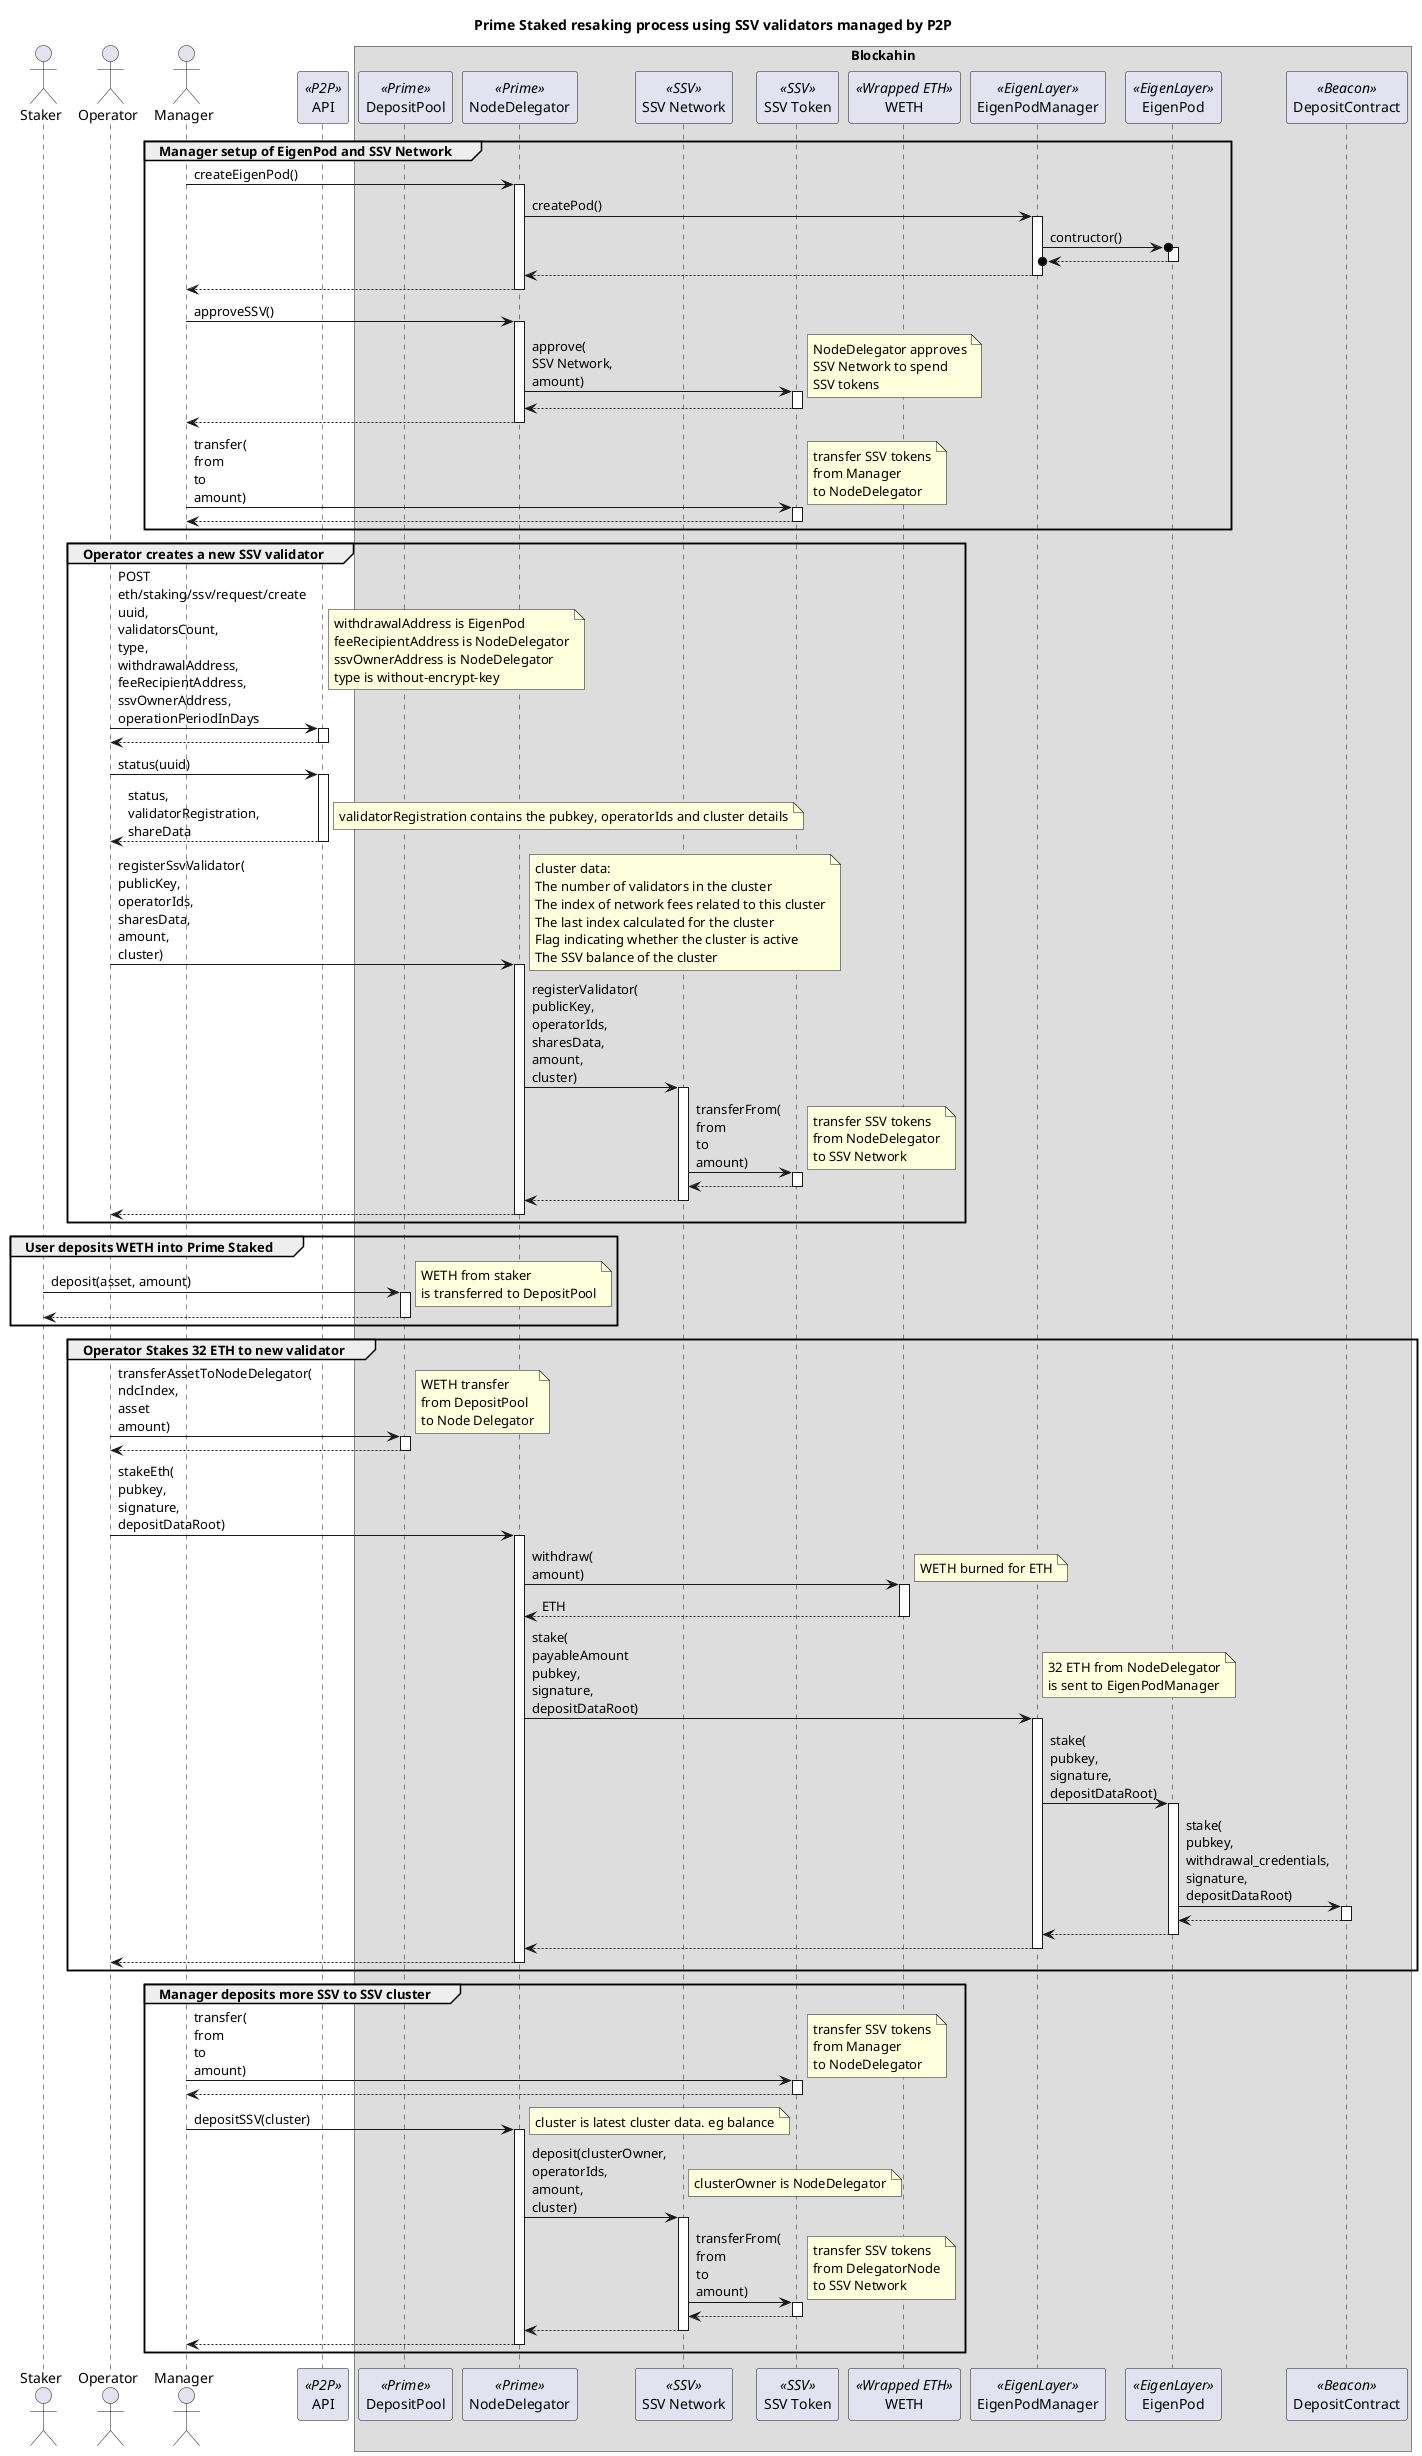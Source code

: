 @startuml

skinparam tabSize 2

title "Prime Staked resaking process using SSV validators managed by P2P"

actor "Staker" as staker
actor "Operator" as op
actor "Manager" as man
participant "API" as api <<P2P>>

box "Blockahin"
participant "DepositPool" as dp <<Prime>>
participant "NodeDelegator" as nd <<Prime>>
participant "SSV Network" as ssvNet <<SSV>>
participant "SSV Token" as ssv <<SSV>>
participant "WETH" as weth <<Wrapped ETH>>
participant "EigenPodManager" as podMan <<EigenLayer>>
participant "EigenPod" as pod <<EigenLayer>>
participant "DepositContract" as dep <<Beacon>>
end box

group Manager setup of EigenPod and SSV Network
man -> nd : createEigenPod()
activate nd
nd -> podMan : createPod()
activate podMan
podMan ->o pod: contructor()
activate pod
return
return
return

man -> nd : approveSSV()
activate nd
nd -> ssv : approve(\nSSV Network,\namount)
activate ssv
note right : NodeDelegator approves\nSSV Network to spend\nSSV tokens
return
' nd -> ssvNet : setFeeRecipientAddress(\nrecipient)
' activate ssvNet
' note right : NodeDelegator set as the fee recipient
' return
return

man -> ssv : transfer(\nfrom\nto\namount)
activate ssv
note right : transfer SSV tokens\nfrom Manager\nto NodeDelegator
return

' man -> ssv : approve(\nSSV Network,\namount)
' activate ssv
' note right : Manger approves\nSSV Network to spend\nSSV tokens
' return

' man -> ssvNet : deposit(clusterOwner,\noperatorIds,\namount,\ncluster)
' activate ssvNet
' note right
' who is the clusterOwner?
' is operatorIds the P2P ids?
' cluster?
' end note
' ssvNet -> ssv : transferFrom(\nfrom\nto\namount)
' activate ssv
' note right: transfer SSV tokens\nfrom Manager\nto SSV Network
' return
' return

end

group Operator creates a new SSV validator

op -> api: POST\neth/staking/ssv/request/create\nuuid,\nvalidatorsCount,\ntype,\nwithdrawalAddress,\nfeeRecipientAddress,\nssvOwnerAddress,\noperationPeriodInDays
activate api
note right
withdrawalAddress is EigenPod
feeRecipientAddress is NodeDelegator
ssvOwnerAddress is NodeDelegator
type is without-encrypt-key
end note
return

op -> api: status(uuid)
activate api
return status,\nvalidatorRegistration,\nshareData
note right : validatorRegistration contains the pubkey, operatorIds and cluster details

op -> nd : registerSsvValidator(\npublicKey,\noperatorIds,\nsharesData,\namount,\ncluster)
activate nd
note right
cluster data:
The number of validators in the cluster
The index of network fees related to this cluster
The last index calculated for the cluster
Flag indicating whether the cluster is active
The SSV balance of the cluster
end note
nd -> ssvNet : registerValidator(\npublicKey,\noperatorIds,\nsharesData,\namount,\ncluster)
activate ssvNet
ssvNet -> ssv : transferFrom(\nfrom\nto\namount)
activate ssv
note right: transfer SSV tokens\nfrom NodeDelegator\nto SSV Network
return
return
return


' op -> ssvNet : bulkRegisterValidator(\npublicKeys,\noperatorIds,\nsharesData,\namount,\ncluster)
' activate ssvNet
' note right : amount 0 as SSV tokens already deposited
' return

end group

group User deposits WETH into Prime Staked

staker -> dp : deposit(asset, amount)
note right : WETH from staker\nis transferred to DepositPool
activate dp
return

end group

group Operator Stakes 32 ETH to new validator

op -> dp : transferAssetToNodeDelegator(\nndcIndex,\nasset\namount)
activate dp
note right : WETH transfer\nfrom DepositPool\nto Node Delegator
return

op -> nd : stakeEth(\npubkey,\nsignature,\ndepositDataRoot)
activate nd
nd -> weth : withdraw(\namount)
activate weth
note right : WETH burned for ETH
return ETH
nd -> podMan : stake(\npayableAmount\npubkey,\nsignature,\ndepositDataRoot)
note right : 32 ETH from NodeDelegator\nis sent to EigenPodManager
activate podMan
podMan -> pod : stake(\npubkey,\nsignature,\ndepositDataRoot)
activate pod
pod -> dep : stake(\npubkey,\nwithdrawal_credentials,\nsignature,\ndepositDataRoot)
activate dep
return
return
return
return


' op -> nd : bulkStakeEth(\n[pubkey,\nsignature,\ndepositDataRoot])
' activate nd
' nd -> weth : withdraw(\namount)
' activate weth
' note right : WETH burned for ETH
' return ETH

' loop For each validator

' nd -> podMan : stake(\npayableAmount\npubkey,\nsignature,\ndepositDataRoot)
' note right : 32 ETH from NodeDelegator\nis sent to EigenPodManager
' activate podMan
' podMan -> pod : stake(\npubkey,\nsignature,\ndepositDataRoot)
' activate pod
' pod -> dep : stake(\npubkey,\nwithdrawal_credentials,\nsignature,\ndepositDataRoot)
' activate dep
' return
' return
' return

' end loop
' return

end group

' group Manager adds another validator

' man -> api: POST nodes-request/create\nuuid,\ntype,\nnodesOptions,\neigenPodOwnerAddress,\ncontrollerAddress,\nfeeRecipientAddress
' activate api
' note right : eigenPodOwnerAddress is the NodeDelegator
' return

' man -> api: status(uuid)
' activate api
' return status,\neigenPodAddress,\npubkey,\nsignature,\ndepositDataRoot,\nwithdrawalCredentials,\ndepositMessageRoot

' end group


group Manager deposits more SSV to SSV cluster


man -> ssv : transfer(\nfrom\nto\namount)
activate ssv
note right : transfer SSV tokens\nfrom Manager\nto NodeDelegator
return

man -> nd : depositSSV(cluster)
activate nd
note right : cluster is latest cluster data. eg balance
nd -> ssvNet : deposit(clusterOwner,\noperatorIds,\namount,\ncluster)
activate ssvNet
note right : clusterOwner is NodeDelegator
ssvNet -> ssv : transferFrom(\nfrom\nto\namount)
activate ssv
note right: transfer SSV tokens\nfrom DelegatorNode\nto SSV Network
return
return
return
end group

@enduml
